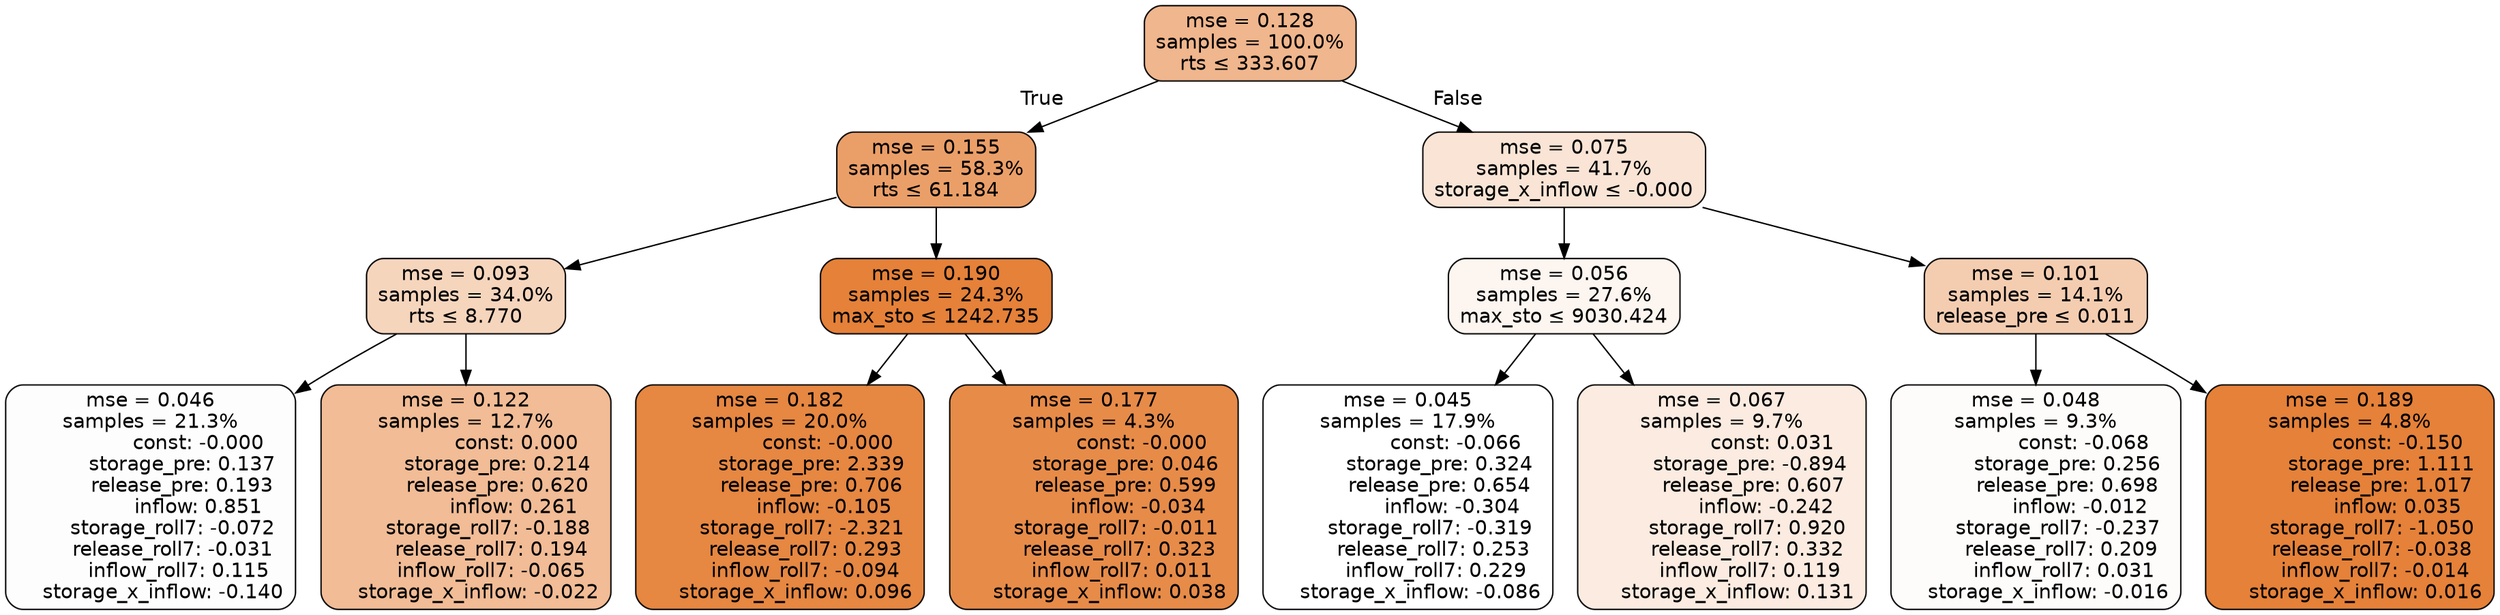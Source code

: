 digraph tree {
bgcolor="transparent"
node [shape=rectangle, style="filled, rounded", color="black", fontname=helvetica] ;
edge [fontname=helvetica] ;
	"0" [label="mse = 0.128
samples = 100.0%
rts &le; 333.607", fillcolor="#f0b68d"]
	"1" [label="mse = 0.155
samples = 58.3%
rts &le; 61.184", fillcolor="#eb9f68"]
	"2" [label="mse = 0.093
samples = 34.0%
rts &le; 8.770", fillcolor="#f6d5bd"]
	"3" [label="mse = 0.046
samples = 21.3%
               const: -0.000
          storage_pre: 0.137
          release_pre: 0.193
               inflow: 0.851
       storage_roll7: -0.072
       release_roll7: -0.031
         inflow_roll7: 0.115
    storage_x_inflow: -0.140", fillcolor="#fefdfd"]
	"4" [label="mse = 0.122
samples = 12.7%
                const: 0.000
          storage_pre: 0.214
          release_pre: 0.620
               inflow: 0.261
       storage_roll7: -0.188
        release_roll7: 0.194
        inflow_roll7: -0.065
    storage_x_inflow: -0.022", fillcolor="#f1bc96"]
	"5" [label="mse = 0.190
samples = 24.3%
max_sto &le; 1242.735", fillcolor="#e58139"]
	"6" [label="mse = 0.182
samples = 20.0%
               const: -0.000
          storage_pre: 2.339
          release_pre: 0.706
              inflow: -0.105
       storage_roll7: -2.321
        release_roll7: 0.293
        inflow_roll7: -0.094
     storage_x_inflow: 0.096", fillcolor="#e68742"]
	"7" [label="mse = 0.177
samples = 4.3%
               const: -0.000
          storage_pre: 0.046
          release_pre: 0.599
              inflow: -0.034
       storage_roll7: -0.011
        release_roll7: 0.323
         inflow_roll7: 0.011
     storage_x_inflow: 0.038", fillcolor="#e78b49"]
	"8" [label="mse = 0.075
samples = 41.7%
storage_x_inflow &le; -0.000", fillcolor="#f9e4d5"]
	"9" [label="mse = 0.056
samples = 27.6%
max_sto &le; 9030.424", fillcolor="#fdf5ef"]
	"10" [label="mse = 0.045
samples = 17.9%
               const: -0.066
          storage_pre: 0.324
          release_pre: 0.654
              inflow: -0.304
       storage_roll7: -0.319
        release_roll7: 0.253
         inflow_roll7: 0.229
    storage_x_inflow: -0.086", fillcolor="#ffffff"]
	"11" [label="mse = 0.067
samples = 9.7%
                const: 0.031
         storage_pre: -0.894
          release_pre: 0.607
              inflow: -0.242
        storage_roll7: 0.920
        release_roll7: 0.332
         inflow_roll7: 0.119
     storage_x_inflow: 0.131", fillcolor="#fbebe0"]
	"12" [label="mse = 0.101
samples = 14.1%
release_pre &le; 0.011", fillcolor="#f4cdb1"]
	"13" [label="mse = 0.048
samples = 9.3%
               const: -0.068
          storage_pre: 0.256
          release_pre: 0.698
              inflow: -0.012
       storage_roll7: -0.237
        release_roll7: 0.209
         inflow_roll7: 0.031
    storage_x_inflow: -0.016", fillcolor="#fefcfa"]
	"14" [label="mse = 0.189
samples = 4.8%
               const: -0.150
          storage_pre: 1.111
          release_pre: 1.017
               inflow: 0.035
       storage_roll7: -1.050
       release_roll7: -0.038
        inflow_roll7: -0.014
     storage_x_inflow: 0.016", fillcolor="#e58139"]

	"0" -> "1" [labeldistance=2.5, labelangle=45, headlabel="True"]
	"1" -> "2"
	"2" -> "3"
	"2" -> "4"
	"1" -> "5"
	"5" -> "6"
	"5" -> "7"
	"0" -> "8" [labeldistance=2.5, labelangle=-45, headlabel="False"]
	"8" -> "9"
	"9" -> "10"
	"9" -> "11"
	"8" -> "12"
	"12" -> "13"
	"12" -> "14"
}